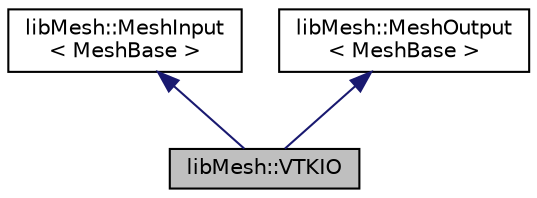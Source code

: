 digraph "libMesh::VTKIO"
{
 // INTERACTIVE_SVG=YES
  edge [fontname="Helvetica",fontsize="10",labelfontname="Helvetica",labelfontsize="10"];
  node [fontname="Helvetica",fontsize="10",shape=record];
  Node1 [label="libMesh::VTKIO",height=0.2,width=0.4,color="black", fillcolor="grey75", style="filled" fontcolor="black"];
  Node2 -> Node1 [dir="back",color="midnightblue",fontsize="10",style="solid",fontname="Helvetica"];
  Node2 [label="libMesh::MeshInput\l\< MeshBase \>",height=0.2,width=0.4,color="black", fillcolor="white", style="filled",URL="$classlibMesh_1_1MeshInput.html"];
  Node3 -> Node1 [dir="back",color="midnightblue",fontsize="10",style="solid",fontname="Helvetica"];
  Node3 [label="libMesh::MeshOutput\l\< MeshBase \>",height=0.2,width=0.4,color="black", fillcolor="white", style="filled",URL="$classlibMesh_1_1MeshOutput.html"];
}
